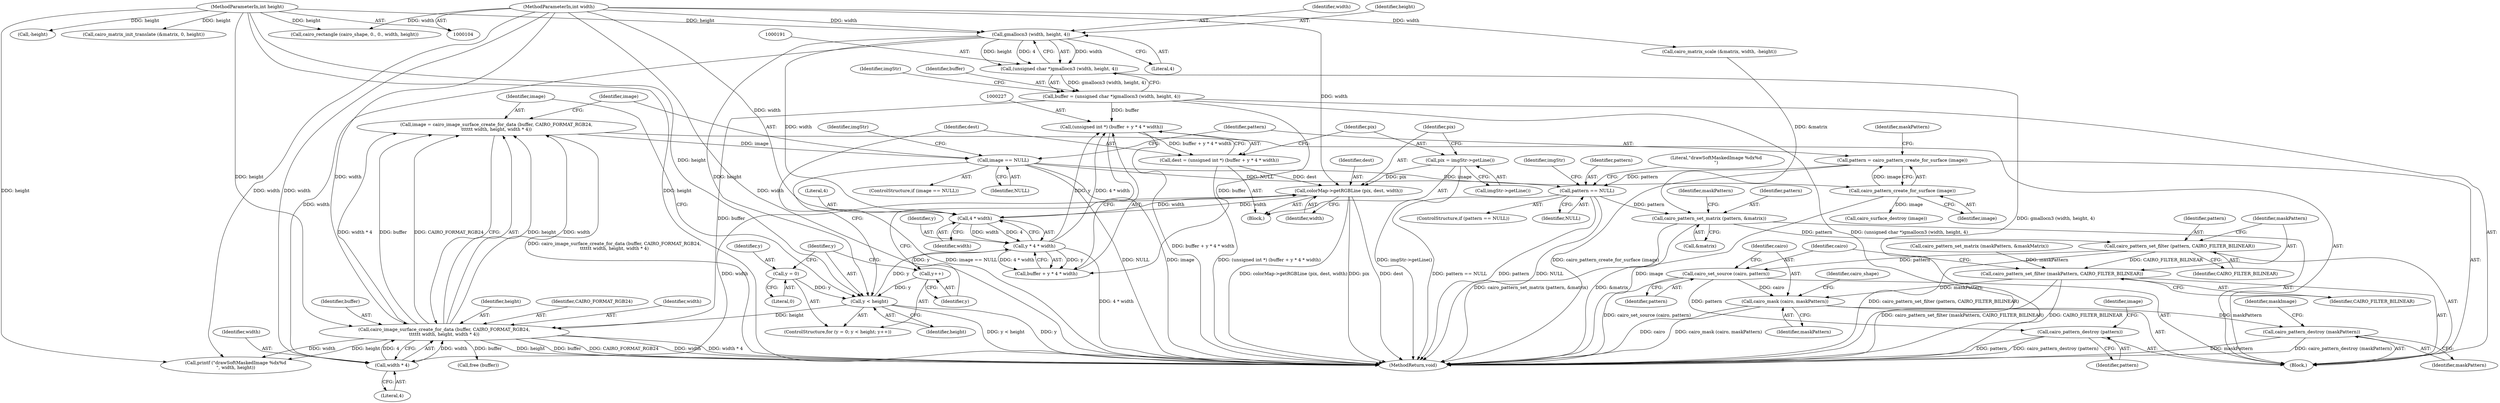 digraph "0_poppler_7b2d314a61fd0e12f47c62996cb49ec0d1ba747a_3@API" {
"1000260" [label="(Call,pattern = cairo_pattern_create_for_surface (image))"];
"1000262" [label="(Call,cairo_pattern_create_for_surface (image))"];
"1000253" [label="(Call,image == NULL)"];
"1000242" [label="(Call,image = cairo_image_surface_create_for_data (buffer, CAIRO_FORMAT_RGB24,\n\t\t\t\t\t\t width, height, width * 4))"];
"1000244" [label="(Call,cairo_image_surface_create_for_data (buffer, CAIRO_FORMAT_RGB24,\n\t\t\t\t\t\t width, height, width * 4))"];
"1000188" [label="(Call,buffer = (unsigned char *)gmallocn3 (width, height, 4))"];
"1000190" [label="(Call,(unsigned char *)gmallocn3 (width, height, 4))"];
"1000192" [label="(Call,gmallocn3 (width, height, 4))"];
"1000108" [label="(MethodParameterIn,int width)"];
"1000109" [label="(MethodParameterIn,int height)"];
"1000249" [label="(Call,width * 4)"];
"1000238" [label="(Call,colorMap->getRGBLine (pix, dest, width))"];
"1000235" [label="(Call,pix = imgStr->getLine())"];
"1000224" [label="(Call,dest = (unsigned int *) (buffer + y * 4 * width))"];
"1000226" [label="(Call,(unsigned int *) (buffer + y * 4 * width))"];
"1000230" [label="(Call,y * 4 * width)"];
"1000218" [label="(Call,y < height)"];
"1000215" [label="(Call,y = 0)"];
"1000221" [label="(Call,y++)"];
"1000232" [label="(Call,4 * width)"];
"1000269" [label="(Call,pattern == NULL)"];
"1000303" [label="(Call,cairo_pattern_set_matrix (pattern, &matrix))"];
"1000311" [label="(Call,cairo_pattern_set_filter (pattern, CAIRO_FILTER_BILINEAR))"];
"1000314" [label="(Call,cairo_pattern_set_filter (maskPattern, CAIRO_FILTER_BILINEAR))"];
"1000320" [label="(Call,cairo_mask (cairo, maskPattern))"];
"1000334" [label="(Call,cairo_pattern_destroy (maskPattern))"];
"1000317" [label="(Call,cairo_set_source (cairo, pattern))"];
"1000338" [label="(Call,cairo_pattern_destroy (pattern))"];
"1000342" [label="(Call,free (buffer))"];
"1000250" [label="(Identifier,width)"];
"1000277" [label="(Call,printf (\"drawSoftMaskedImage %dx%d\n\", width, height))"];
"1000194" [label="(Identifier,height)"];
"1000278" [label="(Literal,\"drawSoftMaskedImage %dx%d\n\")"];
"1000197" [label="(Identifier,imgStr)"];
"1000303" [label="(Call,cairo_pattern_set_matrix (pattern, &matrix))"];
"1000216" [label="(Identifier,y)"];
"1000338" [label="(Call,cairo_pattern_destroy (pattern))"];
"1000222" [label="(Identifier,y)"];
"1000236" [label="(Identifier,pix)"];
"1000190" [label="(Call,(unsigned char *)gmallocn3 (width, height, 4))"];
"1000308" [label="(Identifier,maskPattern)"];
"1000260" [label="(Call,pattern = cairo_pattern_create_for_surface (image))"];
"1000193" [label="(Identifier,width)"];
"1000253" [label="(Call,image == NULL)"];
"1000188" [label="(Call,buffer = (unsigned char *)gmallocn3 (width, height, 4))"];
"1000249" [label="(Call,width * 4)"];
"1000334" [label="(Call,cairo_pattern_destroy (maskPattern))"];
"1000217" [label="(Literal,0)"];
"1000234" [label="(Identifier,width)"];
"1000108" [label="(MethodParameterIn,int width)"];
"1000195" [label="(Literal,4)"];
"1000337" [label="(Identifier,maskImage)"];
"1000238" [label="(Call,colorMap->getRGBLine (pix, dest, width))"];
"1000251" [label="(Literal,4)"];
"1000311" [label="(Call,cairo_pattern_set_filter (pattern, CAIRO_FILTER_BILINEAR))"];
"1000241" [label="(Identifier,width)"];
"1000340" [label="(Call,cairo_surface_destroy (image))"];
"1000269" [label="(Call,pattern == NULL)"];
"1000232" [label="(Call,4 * width)"];
"1000305" [label="(Call,&matrix)"];
"1000214" [label="(ControlStructure,for (y = 0; y < height; y++))"];
"1000189" [label="(Identifier,buffer)"];
"1000261" [label="(Identifier,pattern)"];
"1000233" [label="(Literal,4)"];
"1000265" [label="(Identifier,maskPattern)"];
"1000322" [label="(Identifier,maskPattern)"];
"1000271" [label="(Identifier,NULL)"];
"1000231" [label="(Identifier,y)"];
"1000318" [label="(Identifier,cairo)"];
"1000248" [label="(Identifier,height)"];
"1000314" [label="(Call,cairo_pattern_set_filter (maskPattern, CAIRO_FILTER_BILINEAR))"];
"1000268" [label="(ControlStructure,if (pattern == NULL))"];
"1000221" [label="(Call,y++)"];
"1000262" [label="(Call,cairo_pattern_create_for_surface (image))"];
"1000341" [label="(Identifier,image)"];
"1000286" [label="(Call,cairo_matrix_scale (&matrix, width, -height))"];
"1000290" [label="(Call,-height)"];
"1000258" [label="(Identifier,imgStr)"];
"1000246" [label="(Identifier,CAIRO_FORMAT_RGB24)"];
"1000220" [label="(Identifier,height)"];
"1000263" [label="(Identifier,image)"];
"1000223" [label="(Block,)"];
"1000307" [label="(Call,cairo_pattern_set_matrix (maskPattern, &maskMatrix))"];
"1000320" [label="(Call,cairo_mask (cairo, maskPattern))"];
"1000252" [label="(ControlStructure,if (image == NULL))"];
"1000281" [label="(Call,cairo_matrix_init_translate (&matrix, 0, height))"];
"1000225" [label="(Identifier,dest)"];
"1000239" [label="(Identifier,pix)"];
"1000215" [label="(Call,y = 0)"];
"1000219" [label="(Identifier,y)"];
"1000115" [label="(Block,)"];
"1000321" [label="(Identifier,cairo)"];
"1000244" [label="(Call,cairo_image_surface_create_for_data (buffer, CAIRO_FORMAT_RGB24,\n\t\t\t\t\t\t width, height, width * 4))"];
"1000192" [label="(Call,gmallocn3 (width, height, 4))"];
"1000230" [label="(Call,y * 4 * width)"];
"1000242" [label="(Call,image = cairo_image_surface_create_for_data (buffer, CAIRO_FORMAT_RGB24,\n\t\t\t\t\t\t width, height, width * 4))"];
"1000312" [label="(Identifier,pattern)"];
"1000317" [label="(Call,cairo_set_source (cairo, pattern))"];
"1000274" [label="(Identifier,imgStr)"];
"1000339" [label="(Identifier,pattern)"];
"1000304" [label="(Identifier,pattern)"];
"1000270" [label="(Identifier,pattern)"];
"1000224" [label="(Call,dest = (unsigned int *) (buffer + y * 4 * width))"];
"1000247" [label="(Identifier,width)"];
"1000255" [label="(Identifier,NULL)"];
"1000324" [label="(Identifier,cairo_shape)"];
"1000235" [label="(Call,pix = imgStr->getLine())"];
"1000218" [label="(Call,y < height)"];
"1000228" [label="(Call,buffer + y * 4 * width)"];
"1000348" [label="(MethodReturn,void)"];
"1000326" [label="(Call,cairo_rectangle (cairo_shape, 0., 0., width, height))"];
"1000109" [label="(MethodParameterIn,int height)"];
"1000315" [label="(Identifier,maskPattern)"];
"1000254" [label="(Identifier,image)"];
"1000237" [label="(Call,imgStr->getLine())"];
"1000319" [label="(Identifier,pattern)"];
"1000313" [label="(Identifier,CAIRO_FILTER_BILINEAR)"];
"1000240" [label="(Identifier,dest)"];
"1000245" [label="(Identifier,buffer)"];
"1000335" [label="(Identifier,maskPattern)"];
"1000316" [label="(Identifier,CAIRO_FILTER_BILINEAR)"];
"1000243" [label="(Identifier,image)"];
"1000226" [label="(Call,(unsigned int *) (buffer + y * 4 * width))"];
"1000260" -> "1000115"  [label="AST: "];
"1000260" -> "1000262"  [label="CFG: "];
"1000261" -> "1000260"  [label="AST: "];
"1000262" -> "1000260"  [label="AST: "];
"1000265" -> "1000260"  [label="CFG: "];
"1000260" -> "1000348"  [label="DDG: cairo_pattern_create_for_surface (image)"];
"1000262" -> "1000260"  [label="DDG: image"];
"1000260" -> "1000269"  [label="DDG: pattern"];
"1000262" -> "1000263"  [label="CFG: "];
"1000263" -> "1000262"  [label="AST: "];
"1000262" -> "1000348"  [label="DDG: image"];
"1000253" -> "1000262"  [label="DDG: image"];
"1000262" -> "1000340"  [label="DDG: image"];
"1000253" -> "1000252"  [label="AST: "];
"1000253" -> "1000255"  [label="CFG: "];
"1000254" -> "1000253"  [label="AST: "];
"1000255" -> "1000253"  [label="AST: "];
"1000258" -> "1000253"  [label="CFG: "];
"1000261" -> "1000253"  [label="CFG: "];
"1000253" -> "1000348"  [label="DDG: image == NULL"];
"1000253" -> "1000348"  [label="DDG: NULL"];
"1000253" -> "1000348"  [label="DDG: image"];
"1000242" -> "1000253"  [label="DDG: image"];
"1000253" -> "1000269"  [label="DDG: NULL"];
"1000242" -> "1000115"  [label="AST: "];
"1000242" -> "1000244"  [label="CFG: "];
"1000243" -> "1000242"  [label="AST: "];
"1000244" -> "1000242"  [label="AST: "];
"1000254" -> "1000242"  [label="CFG: "];
"1000242" -> "1000348"  [label="DDG: cairo_image_surface_create_for_data (buffer, CAIRO_FORMAT_RGB24,\n\t\t\t\t\t\t width, height, width * 4)"];
"1000244" -> "1000242"  [label="DDG: height"];
"1000244" -> "1000242"  [label="DDG: width"];
"1000244" -> "1000242"  [label="DDG: width * 4"];
"1000244" -> "1000242"  [label="DDG: buffer"];
"1000244" -> "1000242"  [label="DDG: CAIRO_FORMAT_RGB24"];
"1000244" -> "1000249"  [label="CFG: "];
"1000245" -> "1000244"  [label="AST: "];
"1000246" -> "1000244"  [label="AST: "];
"1000247" -> "1000244"  [label="AST: "];
"1000248" -> "1000244"  [label="AST: "];
"1000249" -> "1000244"  [label="AST: "];
"1000244" -> "1000348"  [label="DDG: height"];
"1000244" -> "1000348"  [label="DDG: buffer"];
"1000244" -> "1000348"  [label="DDG: CAIRO_FORMAT_RGB24"];
"1000244" -> "1000348"  [label="DDG: width"];
"1000244" -> "1000348"  [label="DDG: width * 4"];
"1000188" -> "1000244"  [label="DDG: buffer"];
"1000249" -> "1000244"  [label="DDG: width"];
"1000249" -> "1000244"  [label="DDG: 4"];
"1000108" -> "1000244"  [label="DDG: width"];
"1000218" -> "1000244"  [label="DDG: height"];
"1000109" -> "1000244"  [label="DDG: height"];
"1000244" -> "1000277"  [label="DDG: width"];
"1000244" -> "1000277"  [label="DDG: height"];
"1000244" -> "1000342"  [label="DDG: buffer"];
"1000188" -> "1000115"  [label="AST: "];
"1000188" -> "1000190"  [label="CFG: "];
"1000189" -> "1000188"  [label="AST: "];
"1000190" -> "1000188"  [label="AST: "];
"1000197" -> "1000188"  [label="CFG: "];
"1000188" -> "1000348"  [label="DDG: (unsigned char *)gmallocn3 (width, height, 4)"];
"1000190" -> "1000188"  [label="DDG: gmallocn3 (width, height, 4)"];
"1000188" -> "1000226"  [label="DDG: buffer"];
"1000188" -> "1000228"  [label="DDG: buffer"];
"1000190" -> "1000192"  [label="CFG: "];
"1000191" -> "1000190"  [label="AST: "];
"1000192" -> "1000190"  [label="AST: "];
"1000190" -> "1000348"  [label="DDG: gmallocn3 (width, height, 4)"];
"1000192" -> "1000190"  [label="DDG: width"];
"1000192" -> "1000190"  [label="DDG: height"];
"1000192" -> "1000190"  [label="DDG: 4"];
"1000192" -> "1000195"  [label="CFG: "];
"1000193" -> "1000192"  [label="AST: "];
"1000194" -> "1000192"  [label="AST: "];
"1000195" -> "1000192"  [label="AST: "];
"1000108" -> "1000192"  [label="DDG: width"];
"1000109" -> "1000192"  [label="DDG: height"];
"1000192" -> "1000218"  [label="DDG: height"];
"1000192" -> "1000232"  [label="DDG: width"];
"1000192" -> "1000249"  [label="DDG: width"];
"1000108" -> "1000104"  [label="AST: "];
"1000108" -> "1000348"  [label="DDG: width"];
"1000108" -> "1000232"  [label="DDG: width"];
"1000108" -> "1000238"  [label="DDG: width"];
"1000108" -> "1000249"  [label="DDG: width"];
"1000108" -> "1000277"  [label="DDG: width"];
"1000108" -> "1000286"  [label="DDG: width"];
"1000108" -> "1000326"  [label="DDG: width"];
"1000109" -> "1000104"  [label="AST: "];
"1000109" -> "1000348"  [label="DDG: height"];
"1000109" -> "1000218"  [label="DDG: height"];
"1000109" -> "1000277"  [label="DDG: height"];
"1000109" -> "1000281"  [label="DDG: height"];
"1000109" -> "1000290"  [label="DDG: height"];
"1000109" -> "1000326"  [label="DDG: height"];
"1000249" -> "1000251"  [label="CFG: "];
"1000250" -> "1000249"  [label="AST: "];
"1000251" -> "1000249"  [label="AST: "];
"1000238" -> "1000249"  [label="DDG: width"];
"1000238" -> "1000223"  [label="AST: "];
"1000238" -> "1000241"  [label="CFG: "];
"1000239" -> "1000238"  [label="AST: "];
"1000240" -> "1000238"  [label="AST: "];
"1000241" -> "1000238"  [label="AST: "];
"1000222" -> "1000238"  [label="CFG: "];
"1000238" -> "1000348"  [label="DDG: pix"];
"1000238" -> "1000348"  [label="DDG: dest"];
"1000238" -> "1000348"  [label="DDG: colorMap->getRGBLine (pix, dest, width)"];
"1000238" -> "1000232"  [label="DDG: width"];
"1000235" -> "1000238"  [label="DDG: pix"];
"1000224" -> "1000238"  [label="DDG: dest"];
"1000232" -> "1000238"  [label="DDG: width"];
"1000235" -> "1000223"  [label="AST: "];
"1000235" -> "1000237"  [label="CFG: "];
"1000236" -> "1000235"  [label="AST: "];
"1000237" -> "1000235"  [label="AST: "];
"1000239" -> "1000235"  [label="CFG: "];
"1000235" -> "1000348"  [label="DDG: imgStr->getLine()"];
"1000224" -> "1000223"  [label="AST: "];
"1000224" -> "1000226"  [label="CFG: "];
"1000225" -> "1000224"  [label="AST: "];
"1000226" -> "1000224"  [label="AST: "];
"1000236" -> "1000224"  [label="CFG: "];
"1000224" -> "1000348"  [label="DDG: (unsigned int *) (buffer + y * 4 * width)"];
"1000226" -> "1000224"  [label="DDG: buffer + y * 4 * width"];
"1000226" -> "1000228"  [label="CFG: "];
"1000227" -> "1000226"  [label="AST: "];
"1000228" -> "1000226"  [label="AST: "];
"1000226" -> "1000348"  [label="DDG: buffer + y * 4 * width"];
"1000230" -> "1000226"  [label="DDG: y"];
"1000230" -> "1000226"  [label="DDG: 4 * width"];
"1000230" -> "1000228"  [label="AST: "];
"1000230" -> "1000232"  [label="CFG: "];
"1000231" -> "1000230"  [label="AST: "];
"1000232" -> "1000230"  [label="AST: "];
"1000228" -> "1000230"  [label="CFG: "];
"1000230" -> "1000348"  [label="DDG: 4 * width"];
"1000230" -> "1000221"  [label="DDG: y"];
"1000230" -> "1000228"  [label="DDG: y"];
"1000230" -> "1000228"  [label="DDG: 4 * width"];
"1000218" -> "1000230"  [label="DDG: y"];
"1000232" -> "1000230"  [label="DDG: 4"];
"1000232" -> "1000230"  [label="DDG: width"];
"1000218" -> "1000214"  [label="AST: "];
"1000218" -> "1000220"  [label="CFG: "];
"1000219" -> "1000218"  [label="AST: "];
"1000220" -> "1000218"  [label="AST: "];
"1000225" -> "1000218"  [label="CFG: "];
"1000243" -> "1000218"  [label="CFG: "];
"1000218" -> "1000348"  [label="DDG: y"];
"1000218" -> "1000348"  [label="DDG: y < height"];
"1000215" -> "1000218"  [label="DDG: y"];
"1000221" -> "1000218"  [label="DDG: y"];
"1000215" -> "1000214"  [label="AST: "];
"1000215" -> "1000217"  [label="CFG: "];
"1000216" -> "1000215"  [label="AST: "];
"1000217" -> "1000215"  [label="AST: "];
"1000219" -> "1000215"  [label="CFG: "];
"1000221" -> "1000214"  [label="AST: "];
"1000221" -> "1000222"  [label="CFG: "];
"1000222" -> "1000221"  [label="AST: "];
"1000219" -> "1000221"  [label="CFG: "];
"1000232" -> "1000234"  [label="CFG: "];
"1000233" -> "1000232"  [label="AST: "];
"1000234" -> "1000232"  [label="AST: "];
"1000269" -> "1000268"  [label="AST: "];
"1000269" -> "1000271"  [label="CFG: "];
"1000270" -> "1000269"  [label="AST: "];
"1000271" -> "1000269"  [label="AST: "];
"1000274" -> "1000269"  [label="CFG: "];
"1000278" -> "1000269"  [label="CFG: "];
"1000269" -> "1000348"  [label="DDG: pattern == NULL"];
"1000269" -> "1000348"  [label="DDG: pattern"];
"1000269" -> "1000348"  [label="DDG: NULL"];
"1000269" -> "1000303"  [label="DDG: pattern"];
"1000303" -> "1000115"  [label="AST: "];
"1000303" -> "1000305"  [label="CFG: "];
"1000304" -> "1000303"  [label="AST: "];
"1000305" -> "1000303"  [label="AST: "];
"1000308" -> "1000303"  [label="CFG: "];
"1000303" -> "1000348"  [label="DDG: cairo_pattern_set_matrix (pattern, &matrix)"];
"1000303" -> "1000348"  [label="DDG: &matrix"];
"1000286" -> "1000303"  [label="DDG: &matrix"];
"1000303" -> "1000311"  [label="DDG: pattern"];
"1000311" -> "1000115"  [label="AST: "];
"1000311" -> "1000313"  [label="CFG: "];
"1000312" -> "1000311"  [label="AST: "];
"1000313" -> "1000311"  [label="AST: "];
"1000315" -> "1000311"  [label="CFG: "];
"1000311" -> "1000348"  [label="DDG: cairo_pattern_set_filter (pattern, CAIRO_FILTER_BILINEAR)"];
"1000311" -> "1000314"  [label="DDG: CAIRO_FILTER_BILINEAR"];
"1000311" -> "1000317"  [label="DDG: pattern"];
"1000314" -> "1000115"  [label="AST: "];
"1000314" -> "1000316"  [label="CFG: "];
"1000315" -> "1000314"  [label="AST: "];
"1000316" -> "1000314"  [label="AST: "];
"1000318" -> "1000314"  [label="CFG: "];
"1000314" -> "1000348"  [label="DDG: CAIRO_FILTER_BILINEAR"];
"1000314" -> "1000348"  [label="DDG: cairo_pattern_set_filter (maskPattern, CAIRO_FILTER_BILINEAR)"];
"1000307" -> "1000314"  [label="DDG: maskPattern"];
"1000314" -> "1000320"  [label="DDG: maskPattern"];
"1000320" -> "1000115"  [label="AST: "];
"1000320" -> "1000322"  [label="CFG: "];
"1000321" -> "1000320"  [label="AST: "];
"1000322" -> "1000320"  [label="AST: "];
"1000324" -> "1000320"  [label="CFG: "];
"1000320" -> "1000348"  [label="DDG: cairo"];
"1000320" -> "1000348"  [label="DDG: cairo_mask (cairo, maskPattern)"];
"1000317" -> "1000320"  [label="DDG: cairo"];
"1000320" -> "1000334"  [label="DDG: maskPattern"];
"1000334" -> "1000115"  [label="AST: "];
"1000334" -> "1000335"  [label="CFG: "];
"1000335" -> "1000334"  [label="AST: "];
"1000337" -> "1000334"  [label="CFG: "];
"1000334" -> "1000348"  [label="DDG: cairo_pattern_destroy (maskPattern)"];
"1000334" -> "1000348"  [label="DDG: maskPattern"];
"1000317" -> "1000115"  [label="AST: "];
"1000317" -> "1000319"  [label="CFG: "];
"1000318" -> "1000317"  [label="AST: "];
"1000319" -> "1000317"  [label="AST: "];
"1000321" -> "1000317"  [label="CFG: "];
"1000317" -> "1000348"  [label="DDG: cairo_set_source (cairo, pattern)"];
"1000317" -> "1000338"  [label="DDG: pattern"];
"1000338" -> "1000115"  [label="AST: "];
"1000338" -> "1000339"  [label="CFG: "];
"1000339" -> "1000338"  [label="AST: "];
"1000341" -> "1000338"  [label="CFG: "];
"1000338" -> "1000348"  [label="DDG: pattern"];
"1000338" -> "1000348"  [label="DDG: cairo_pattern_destroy (pattern)"];
}

